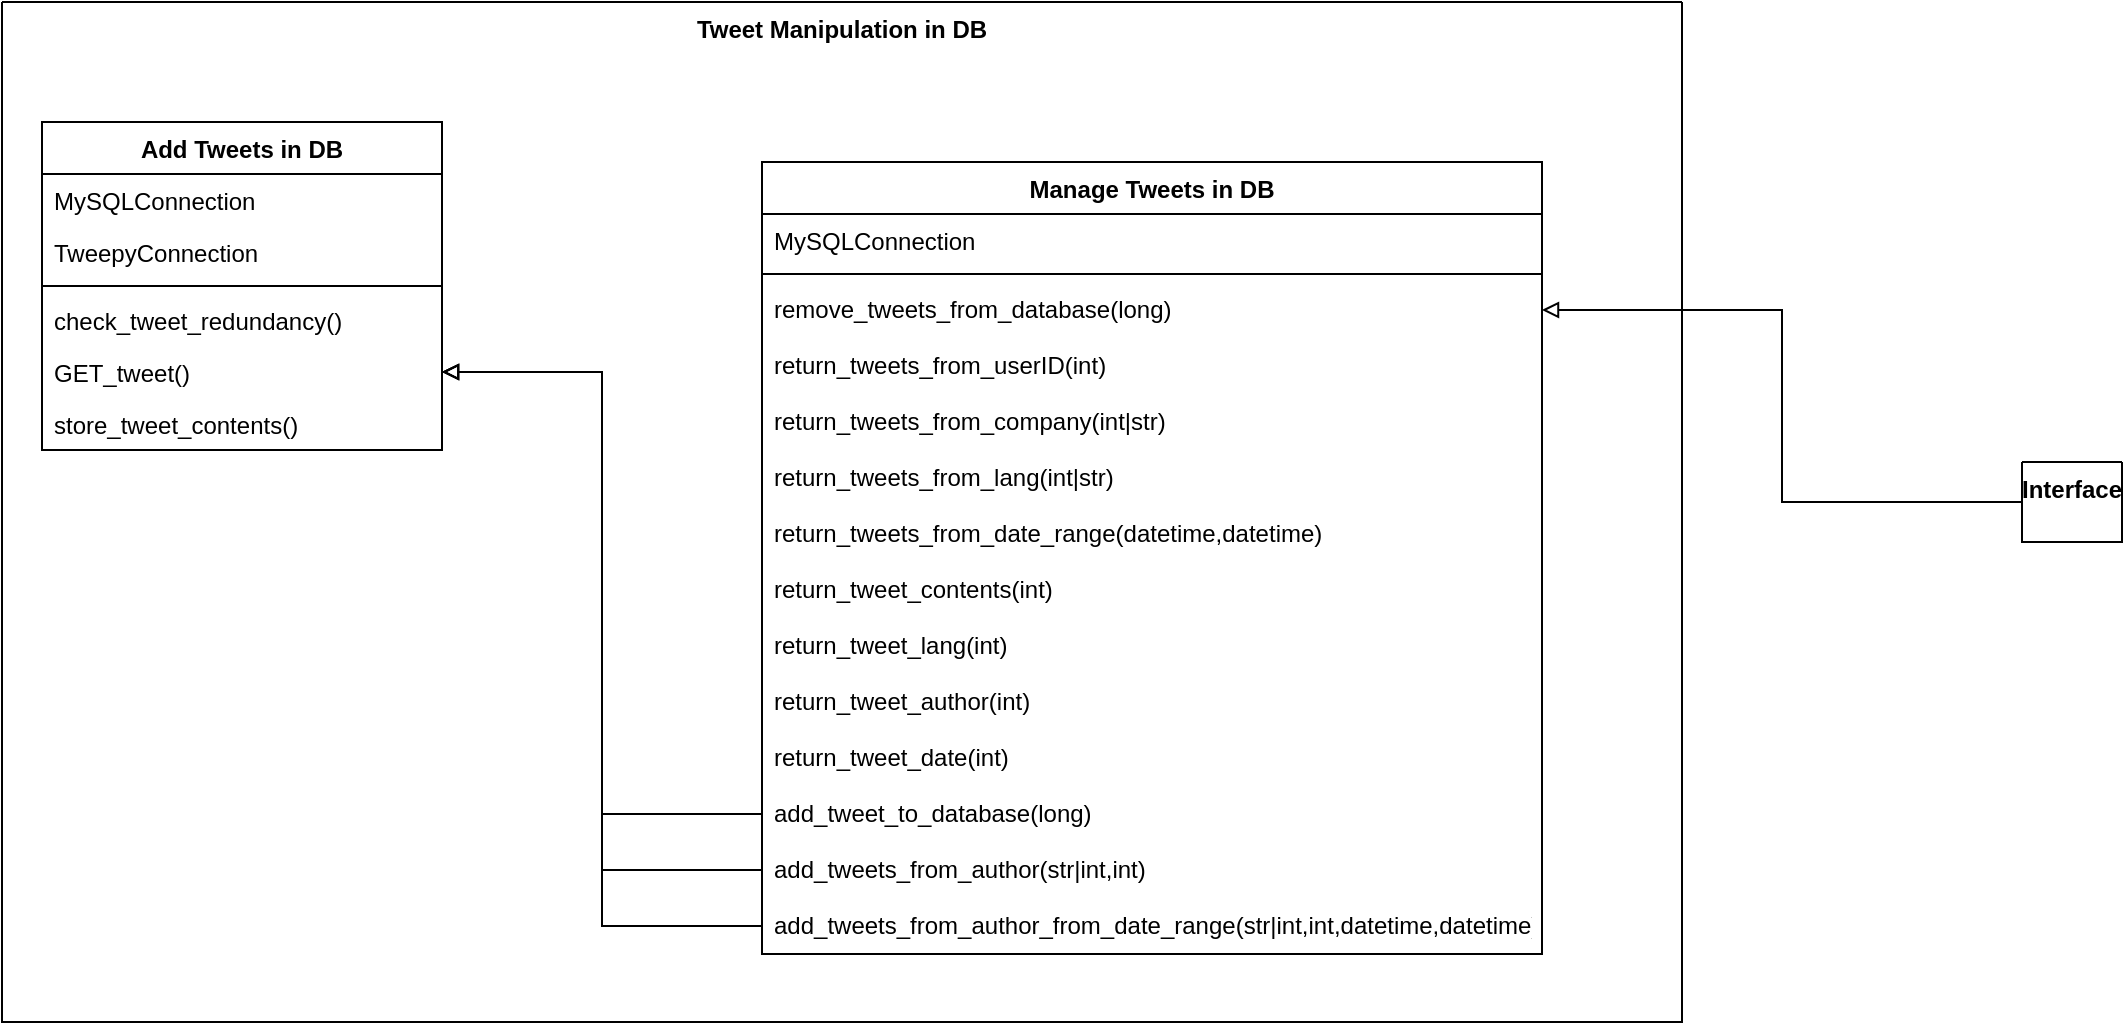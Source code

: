 <mxfile version="20.5.1" type="github">
  <diagram id="k8Brxw6TymQFo4CQt0UK" name="Page-1">
    <mxGraphModel dx="2062" dy="1112" grid="1" gridSize="10" guides="1" tooltips="1" connect="1" arrows="1" fold="1" page="1" pageScale="1" pageWidth="850" pageHeight="1100" math="0" shadow="0">
      <root>
        <mxCell id="0" />
        <mxCell id="1" parent="0" />
        <mxCell id="E2vPnD_BjtDJQIytdMqu-4" value="Tweet Manipulation in DB" style="swimlane;startSize=0;verticalAlign=top;whiteSpace=wrap;" parent="1" vertex="1">
          <mxGeometry x="160" y="210" width="840" height="510" as="geometry">
            <mxRectangle x="160" y="210" width="80" height="70" as="alternateBounds" />
          </mxGeometry>
        </mxCell>
        <mxCell id="E2vPnD_BjtDJQIytdMqu-72" value="Add Tweets in DB" style="swimlane;fontStyle=1;align=center;verticalAlign=top;childLayout=stackLayout;horizontal=1;startSize=26;horizontalStack=0;resizeParent=1;resizeParentMax=0;resizeLast=0;collapsible=1;marginBottom=0;" parent="E2vPnD_BjtDJQIytdMqu-4" vertex="1">
          <mxGeometry x="20" y="60" width="200" height="164" as="geometry">
            <mxRectangle x="280" y="390" width="130" height="30" as="alternateBounds" />
          </mxGeometry>
        </mxCell>
        <mxCell id="E2vPnD_BjtDJQIytdMqu-73" value="MySQLConnection" style="text;strokeColor=none;fillColor=none;align=left;verticalAlign=top;spacingLeft=4;spacingRight=4;overflow=hidden;rotatable=0;points=[[0,0.5],[1,0.5]];portConstraint=eastwest;" parent="E2vPnD_BjtDJQIytdMqu-72" vertex="1">
          <mxGeometry y="26" width="200" height="26" as="geometry" />
        </mxCell>
        <mxCell id="E2vPnD_BjtDJQIytdMqu-123" value="TweepyConnection" style="text;strokeColor=none;fillColor=none;align=left;verticalAlign=top;spacingLeft=4;spacingRight=4;overflow=hidden;rotatable=0;points=[[0,0.5],[1,0.5]];portConstraint=eastwest;" parent="E2vPnD_BjtDJQIytdMqu-72" vertex="1">
          <mxGeometry y="52" width="200" height="26" as="geometry" />
        </mxCell>
        <mxCell id="E2vPnD_BjtDJQIytdMqu-74" value="" style="line;strokeWidth=1;fillColor=none;align=left;verticalAlign=middle;spacingTop=-1;spacingLeft=3;spacingRight=3;rotatable=0;labelPosition=right;points=[];portConstraint=eastwest;strokeColor=inherit;" parent="E2vPnD_BjtDJQIytdMqu-72" vertex="1">
          <mxGeometry y="78" width="200" height="8" as="geometry" />
        </mxCell>
        <mxCell id="E2vPnD_BjtDJQIytdMqu-119" value="check_tweet_redundancy()" style="text;strokeColor=none;fillColor=none;align=left;verticalAlign=top;spacingLeft=4;spacingRight=4;overflow=hidden;rotatable=0;points=[[0,0.5],[1,0.5]];portConstraint=eastwest;" parent="E2vPnD_BjtDJQIytdMqu-72" vertex="1">
          <mxGeometry y="86" width="200" height="26" as="geometry" />
        </mxCell>
        <mxCell id="E2vPnD_BjtDJQIytdMqu-76" value="GET_tweet()" style="text;strokeColor=none;fillColor=none;align=left;verticalAlign=top;spacingLeft=4;spacingRight=4;overflow=hidden;rotatable=0;points=[[0,0.5],[1,0.5]];portConstraint=eastwest;" parent="E2vPnD_BjtDJQIytdMqu-72" vertex="1">
          <mxGeometry y="112" width="200" height="26" as="geometry" />
        </mxCell>
        <mxCell id="E2vPnD_BjtDJQIytdMqu-130" value="store_tweet_contents()" style="text;strokeColor=none;fillColor=none;align=left;verticalAlign=top;spacingLeft=4;spacingRight=4;overflow=hidden;rotatable=0;points=[[0,0.5],[1,0.5]];portConstraint=eastwest;" parent="E2vPnD_BjtDJQIytdMqu-72" vertex="1">
          <mxGeometry y="138" width="200" height="26" as="geometry" />
        </mxCell>
        <mxCell id="E2vPnD_BjtDJQIytdMqu-5" value="Manage Tweets in DB" style="swimlane;fontStyle=1;align=center;verticalAlign=top;childLayout=stackLayout;horizontal=1;startSize=26;horizontalStack=0;resizeParent=1;resizeParentMax=0;resizeLast=0;collapsible=1;marginBottom=0;" parent="E2vPnD_BjtDJQIytdMqu-4" vertex="1">
          <mxGeometry x="380" y="80" width="390" height="396" as="geometry">
            <mxRectangle x="280" y="390" width="130" height="30" as="alternateBounds" />
          </mxGeometry>
        </mxCell>
        <mxCell id="E2vPnD_BjtDJQIytdMqu-6" value="MySQLConnection" style="text;strokeColor=none;fillColor=none;align=left;verticalAlign=top;spacingLeft=4;spacingRight=4;overflow=hidden;rotatable=0;points=[[0,0.5],[1,0.5]];portConstraint=eastwest;" parent="E2vPnD_BjtDJQIytdMqu-5" vertex="1">
          <mxGeometry y="26" width="390" height="26" as="geometry" />
        </mxCell>
        <mxCell id="E2vPnD_BjtDJQIytdMqu-7" value="" style="line;strokeWidth=1;fillColor=none;align=left;verticalAlign=middle;spacingTop=-1;spacingLeft=3;spacingRight=3;rotatable=0;labelPosition=right;points=[];portConstraint=eastwest;strokeColor=inherit;" parent="E2vPnD_BjtDJQIytdMqu-5" vertex="1">
          <mxGeometry y="52" width="390" height="8" as="geometry" />
        </mxCell>
        <mxCell id="E2vPnD_BjtDJQIytdMqu-10" value="remove_tweets_from_database(long)" style="text;strokeColor=none;fillColor=none;align=left;verticalAlign=top;spacingLeft=4;spacingRight=4;overflow=hidden;rotatable=0;points=[[0,0.5],[1,0.5]];portConstraint=eastwest;" parent="E2vPnD_BjtDJQIytdMqu-5" vertex="1">
          <mxGeometry y="60" width="390" height="28" as="geometry" />
        </mxCell>
        <mxCell id="E2vPnD_BjtDJQIytdMqu-11" value="return_tweets_from_userID(int)" style="text;strokeColor=none;fillColor=none;align=left;verticalAlign=top;spacingLeft=4;spacingRight=4;overflow=hidden;rotatable=0;points=[[0,0.5],[1,0.5]];portConstraint=eastwest;" parent="E2vPnD_BjtDJQIytdMqu-5" vertex="1">
          <mxGeometry y="88" width="390" height="28" as="geometry" />
        </mxCell>
        <mxCell id="E2vPnD_BjtDJQIytdMqu-12" value="return_tweets_from_company(int|str)" style="text;strokeColor=none;fillColor=none;align=left;verticalAlign=top;spacingLeft=4;spacingRight=4;overflow=hidden;rotatable=0;points=[[0,0.5],[1,0.5]];portConstraint=eastwest;" parent="E2vPnD_BjtDJQIytdMqu-5" vertex="1">
          <mxGeometry y="116" width="390" height="28" as="geometry" />
        </mxCell>
        <mxCell id="E2vPnD_BjtDJQIytdMqu-66" value="return_tweets_from_lang(int|str)" style="text;strokeColor=none;fillColor=none;align=left;verticalAlign=top;spacingLeft=4;spacingRight=4;overflow=hidden;rotatable=0;points=[[0,0.5],[1,0.5]];portConstraint=eastwest;" parent="E2vPnD_BjtDJQIytdMqu-5" vertex="1">
          <mxGeometry y="144" width="390" height="28" as="geometry" />
        </mxCell>
        <mxCell id="E2vPnD_BjtDJQIytdMqu-68" value="return_tweets_from_date_range(datetime,datetime)" style="text;strokeColor=none;fillColor=none;align=left;verticalAlign=top;spacingLeft=4;spacingRight=4;overflow=hidden;rotatable=0;points=[[0,0.5],[1,0.5]];portConstraint=eastwest;" parent="E2vPnD_BjtDJQIytdMqu-5" vertex="1">
          <mxGeometry y="172" width="390" height="28" as="geometry" />
        </mxCell>
        <mxCell id="E2vPnD_BjtDJQIytdMqu-88" value="return_tweet_contents(int)" style="text;strokeColor=none;fillColor=none;align=left;verticalAlign=top;spacingLeft=4;spacingRight=4;overflow=hidden;rotatable=0;points=[[0,0.5],[1,0.5]];portConstraint=eastwest;" parent="E2vPnD_BjtDJQIytdMqu-5" vertex="1">
          <mxGeometry y="200" width="390" height="28" as="geometry" />
        </mxCell>
        <mxCell id="E2vPnD_BjtDJQIytdMqu-89" value="return_tweet_lang(int)" style="text;strokeColor=none;fillColor=none;align=left;verticalAlign=top;spacingLeft=4;spacingRight=4;overflow=hidden;rotatable=0;points=[[0,0.5],[1,0.5]];portConstraint=eastwest;" parent="E2vPnD_BjtDJQIytdMqu-5" vertex="1">
          <mxGeometry y="228" width="390" height="28" as="geometry" />
        </mxCell>
        <mxCell id="E2vPnD_BjtDJQIytdMqu-90" value="return_tweet_author(int)" style="text;strokeColor=none;fillColor=none;align=left;verticalAlign=top;spacingLeft=4;spacingRight=4;overflow=hidden;rotatable=0;points=[[0,0.5],[1,0.5]];portConstraint=eastwest;" parent="E2vPnD_BjtDJQIytdMqu-5" vertex="1">
          <mxGeometry y="256" width="390" height="28" as="geometry" />
        </mxCell>
        <mxCell id="E2vPnD_BjtDJQIytdMqu-91" value="return_tweet_date(int)" style="text;strokeColor=none;fillColor=none;align=left;verticalAlign=top;spacingLeft=4;spacingRight=4;overflow=hidden;rotatable=0;points=[[0,0.5],[1,0.5]];portConstraint=eastwest;" parent="E2vPnD_BjtDJQIytdMqu-5" vertex="1">
          <mxGeometry y="284" width="390" height="28" as="geometry" />
        </mxCell>
        <mxCell id="E2vPnD_BjtDJQIytdMqu-121" value="add_tweet_to_database(long)" style="text;strokeColor=none;fillColor=none;align=left;verticalAlign=top;spacingLeft=4;spacingRight=4;overflow=hidden;rotatable=0;points=[[0,0.5],[1,0.5]];portConstraint=eastwest;" parent="E2vPnD_BjtDJQIytdMqu-5" vertex="1">
          <mxGeometry y="312" width="390" height="28" as="geometry" />
        </mxCell>
        <mxCell id="E2vPnD_BjtDJQIytdMqu-131" value="add_tweets_from_author(str|int,int)" style="text;strokeColor=none;fillColor=none;align=left;verticalAlign=top;spacingLeft=4;spacingRight=4;overflow=hidden;rotatable=0;points=[[0,0.5],[1,0.5]];portConstraint=eastwest;" parent="E2vPnD_BjtDJQIytdMqu-5" vertex="1">
          <mxGeometry y="340" width="390" height="28" as="geometry" />
        </mxCell>
        <mxCell id="E2vPnD_BjtDJQIytdMqu-132" value="add_tweets_from_author_from_date_range(str|int,int,datetime,datetime)" style="text;strokeColor=none;fillColor=none;align=left;verticalAlign=top;spacingLeft=4;spacingRight=4;overflow=hidden;rotatable=0;points=[[0,0.5],[1,0.5]];portConstraint=eastwest;" parent="E2vPnD_BjtDJQIytdMqu-5" vertex="1">
          <mxGeometry y="368" width="390" height="28" as="geometry" />
        </mxCell>
        <mxCell id="E2vPnD_BjtDJQIytdMqu-122" style="edgeStyle=orthogonalEdgeStyle;rounded=0;orthogonalLoop=1;jettySize=auto;html=1;endArrow=block;endFill=0;exitX=0;exitY=0.5;exitDx=0;exitDy=0;" parent="E2vPnD_BjtDJQIytdMqu-4" source="E2vPnD_BjtDJQIytdMqu-121" target="E2vPnD_BjtDJQIytdMqu-76" edge="1">
          <mxGeometry relative="1" as="geometry">
            <mxPoint x="225" y="250" as="sourcePoint" />
            <mxPoint x="130" y="152" as="targetPoint" />
          </mxGeometry>
        </mxCell>
        <mxCell id="5TMpABTIdZIcK09-YssO-5" style="edgeStyle=orthogonalEdgeStyle;rounded=0;orthogonalLoop=1;jettySize=auto;html=1;endArrow=block;endFill=0;entryX=1;entryY=0.5;entryDx=0;entryDy=0;exitX=0;exitY=0.5;exitDx=0;exitDy=0;" edge="1" parent="E2vPnD_BjtDJQIytdMqu-4" source="E2vPnD_BjtDJQIytdMqu-131" target="E2vPnD_BjtDJQIytdMqu-76">
          <mxGeometry relative="1" as="geometry">
            <mxPoint x="740" y="670" as="sourcePoint" />
            <mxPoint x="230" y="195" as="targetPoint" />
          </mxGeometry>
        </mxCell>
        <mxCell id="5TMpABTIdZIcK09-YssO-6" style="edgeStyle=orthogonalEdgeStyle;rounded=0;orthogonalLoop=1;jettySize=auto;html=1;endArrow=block;endFill=0;" edge="1" parent="E2vPnD_BjtDJQIytdMqu-4" source="E2vPnD_BjtDJQIytdMqu-132" target="E2vPnD_BjtDJQIytdMqu-76">
          <mxGeometry relative="1" as="geometry">
            <mxPoint x="1050" y="784" as="sourcePoint" />
            <mxPoint x="230" y="195" as="targetPoint" />
          </mxGeometry>
        </mxCell>
        <mxCell id="E2vPnD_BjtDJQIytdMqu-21" value="Interface" style="swimlane;startSize=0;verticalAlign=top;" parent="1" vertex="1" collapsed="1">
          <mxGeometry x="1170" y="440" width="50" height="40" as="geometry">
            <mxRectangle x="1170" y="440" width="540" height="677" as="alternateBounds" />
          </mxGeometry>
        </mxCell>
        <mxCell id="E2vPnD_BjtDJQIytdMqu-22" value="InterfaceInput" style="swimlane;fontStyle=1;align=center;verticalAlign=top;childLayout=stackLayout;horizontal=1;startSize=26;horizontalStack=0;resizeParent=1;resizeParentMax=0;resizeLast=0;collapsible=1;marginBottom=0;" parent="E2vPnD_BjtDJQIytdMqu-21" vertex="1">
          <mxGeometry x="90" y="107" width="160" height="86" as="geometry" />
        </mxCell>
        <mxCell id="E2vPnD_BjtDJQIytdMqu-23" value="+ field: type" style="text;strokeColor=none;fillColor=none;align=left;verticalAlign=top;spacingLeft=4;spacingRight=4;overflow=hidden;rotatable=0;points=[[0,0.5],[1,0.5]];portConstraint=eastwest;" parent="E2vPnD_BjtDJQIytdMqu-22" vertex="1">
          <mxGeometry y="26" width="160" height="26" as="geometry" />
        </mxCell>
        <mxCell id="E2vPnD_BjtDJQIytdMqu-24" value="" style="line;strokeWidth=1;fillColor=none;align=left;verticalAlign=middle;spacingTop=-1;spacingLeft=3;spacingRight=3;rotatable=0;labelPosition=right;points=[];portConstraint=eastwest;strokeColor=inherit;" parent="E2vPnD_BjtDJQIytdMqu-22" vertex="1">
          <mxGeometry y="52" width="160" height="8" as="geometry" />
        </mxCell>
        <mxCell id="E2vPnD_BjtDJQIytdMqu-25" value="+ method(type): type" style="text;strokeColor=none;fillColor=none;align=left;verticalAlign=top;spacingLeft=4;spacingRight=4;overflow=hidden;rotatable=0;points=[[0,0.5],[1,0.5]];portConstraint=eastwest;" parent="E2vPnD_BjtDJQIytdMqu-22" vertex="1">
          <mxGeometry y="60" width="160" height="26" as="geometry" />
        </mxCell>
        <mxCell id="E2vPnD_BjtDJQIytdMqu-26" value="DrawMenu" style="swimlane;fontStyle=1;align=center;verticalAlign=top;childLayout=stackLayout;horizontal=1;startSize=26;horizontalStack=0;resizeParent=1;resizeParentMax=0;resizeLast=0;collapsible=1;marginBottom=0;" parent="E2vPnD_BjtDJQIytdMqu-21" vertex="1">
          <mxGeometry x="335" y="102" width="160" height="86" as="geometry" />
        </mxCell>
        <mxCell id="E2vPnD_BjtDJQIytdMqu-27" value="+ field: type" style="text;strokeColor=none;fillColor=none;align=left;verticalAlign=top;spacingLeft=4;spacingRight=4;overflow=hidden;rotatable=0;points=[[0,0.5],[1,0.5]];portConstraint=eastwest;" parent="E2vPnD_BjtDJQIytdMqu-26" vertex="1">
          <mxGeometry y="26" width="160" height="26" as="geometry" />
        </mxCell>
        <mxCell id="E2vPnD_BjtDJQIytdMqu-28" value="" style="line;strokeWidth=1;fillColor=none;align=left;verticalAlign=middle;spacingTop=-1;spacingLeft=3;spacingRight=3;rotatable=0;labelPosition=right;points=[];portConstraint=eastwest;strokeColor=inherit;" parent="E2vPnD_BjtDJQIytdMqu-26" vertex="1">
          <mxGeometry y="52" width="160" height="8" as="geometry" />
        </mxCell>
        <mxCell id="E2vPnD_BjtDJQIytdMqu-29" value="+ method(type): type" style="text;strokeColor=none;fillColor=none;align=left;verticalAlign=top;spacingLeft=4;spacingRight=4;overflow=hidden;rotatable=0;points=[[0,0.5],[1,0.5]];portConstraint=eastwest;" parent="E2vPnD_BjtDJQIytdMqu-26" vertex="1">
          <mxGeometry y="60" width="160" height="26" as="geometry" />
        </mxCell>
        <mxCell id="E2vPnD_BjtDJQIytdMqu-30" style="edgeStyle=orthogonalEdgeStyle;rounded=0;orthogonalLoop=1;jettySize=auto;html=1;endArrow=block;endFill=0;exitX=0;exitY=0.5;exitDx=0;exitDy=0;" parent="1" source="E2vPnD_BjtDJQIytdMqu-21" target="E2vPnD_BjtDJQIytdMqu-10" edge="1">
          <mxGeometry relative="1" as="geometry">
            <mxPoint x="700" y="510" as="targetPoint" />
            <mxPoint x="910" y="510" as="sourcePoint" />
          </mxGeometry>
        </mxCell>
      </root>
    </mxGraphModel>
  </diagram>
</mxfile>
